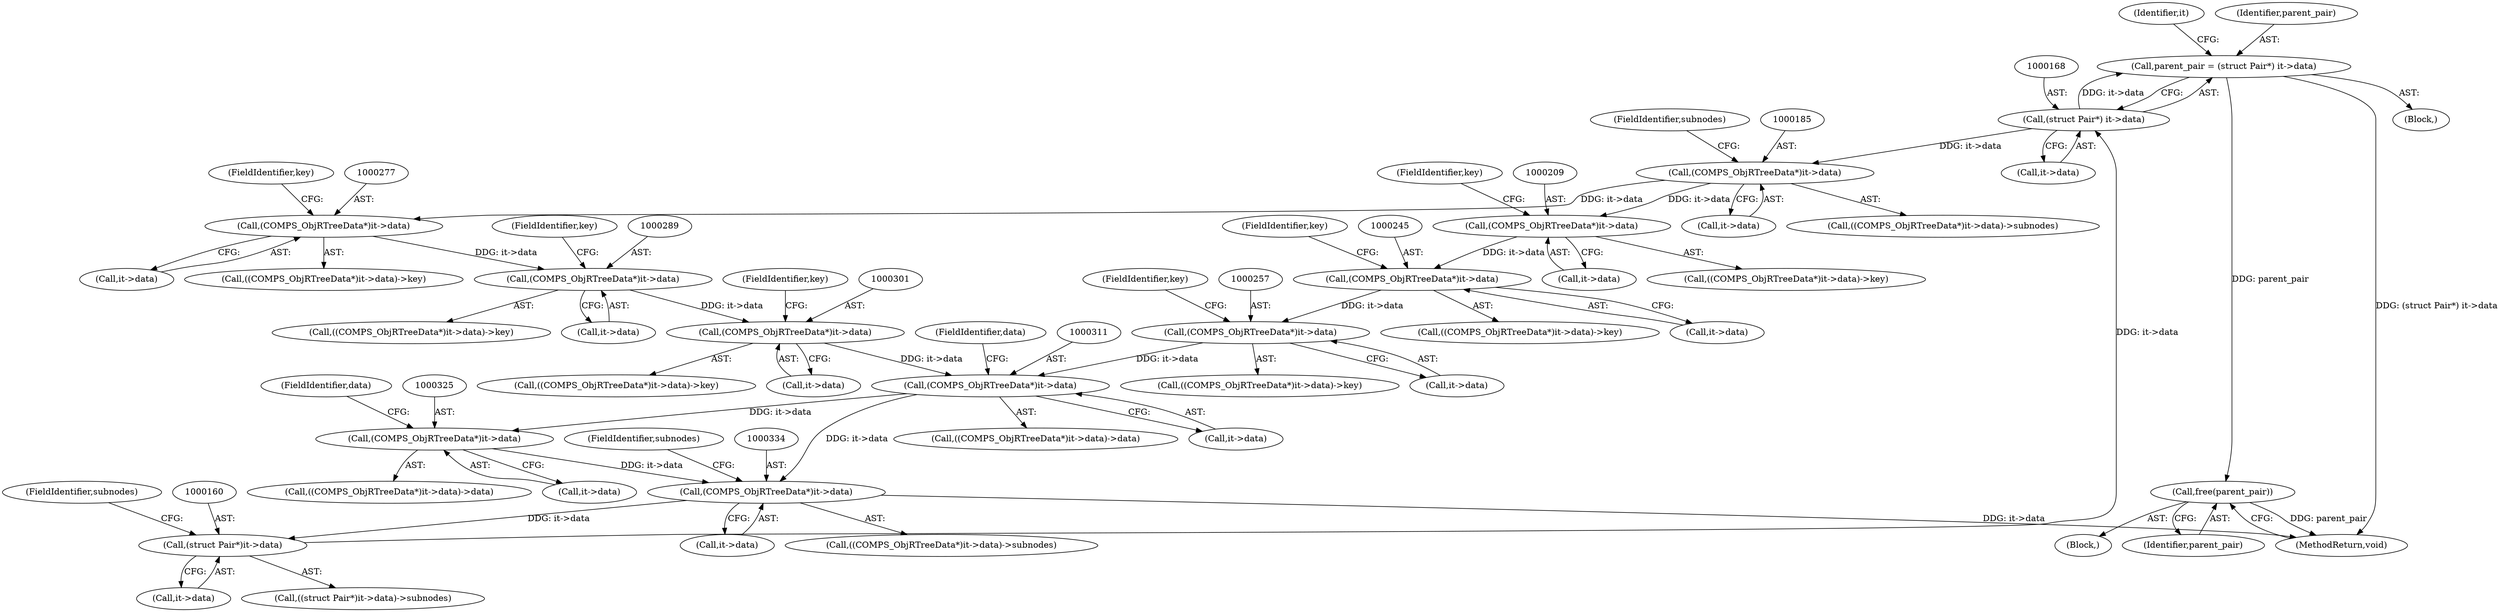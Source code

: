 digraph "0_libcomps_e3a5d056633677959ad924a51758876d415e7046_1@API" {
"1000357" [label="(Call,free(parent_pair))"];
"1000165" [label="(Call,parent_pair = (struct Pair*) it->data)"];
"1000167" [label="(Call,(struct Pair*) it->data)"];
"1000159" [label="(Call,(struct Pair*)it->data)"];
"1000333" [label="(Call,(COMPS_ObjRTreeData*)it->data)"];
"1000324" [label="(Call,(COMPS_ObjRTreeData*)it->data)"];
"1000310" [label="(Call,(COMPS_ObjRTreeData*)it->data)"];
"1000256" [label="(Call,(COMPS_ObjRTreeData*)it->data)"];
"1000244" [label="(Call,(COMPS_ObjRTreeData*)it->data)"];
"1000208" [label="(Call,(COMPS_ObjRTreeData*)it->data)"];
"1000184" [label="(Call,(COMPS_ObjRTreeData*)it->data)"];
"1000300" [label="(Call,(COMPS_ObjRTreeData*)it->data)"];
"1000288" [label="(Call,(COMPS_ObjRTreeData*)it->data)"];
"1000276" [label="(Call,(COMPS_ObjRTreeData*)it->data)"];
"1000167" [label="(Call,(struct Pair*) it->data)"];
"1000287" [label="(Call,((COMPS_ObjRTreeData*)it->data)->key)"];
"1000329" [label="(FieldIdentifier,data)"];
"1000276" [label="(Call,(COMPS_ObjRTreeData*)it->data)"];
"1000357" [label="(Call,free(parent_pair))"];
"1000161" [label="(Call,it->data)"];
"1000256" [label="(Call,(COMPS_ObjRTreeData*)it->data)"];
"1000261" [label="(FieldIdentifier,key)"];
"1000310" [label="(Call,(COMPS_ObjRTreeData*)it->data)"];
"1000309" [label="(Call,((COMPS_ObjRTreeData*)it->data)->data)"];
"1000249" [label="(FieldIdentifier,key)"];
"1000358" [label="(Identifier,parent_pair)"];
"1000173" [label="(Identifier,it)"];
"1000213" [label="(FieldIdentifier,key)"];
"1000243" [label="(Call,((COMPS_ObjRTreeData*)it->data)->key)"];
"1000186" [label="(Call,it->data)"];
"1000315" [label="(FieldIdentifier,data)"];
"1000290" [label="(Call,it->data)"];
"1000305" [label="(FieldIdentifier,key)"];
"1000293" [label="(FieldIdentifier,key)"];
"1000281" [label="(FieldIdentifier,key)"];
"1000165" [label="(Call,parent_pair = (struct Pair*) it->data)"];
"1000338" [label="(FieldIdentifier,subnodes)"];
"1000210" [label="(Call,it->data)"];
"1000278" [label="(Call,it->data)"];
"1000189" [label="(FieldIdentifier,subnodes)"];
"1000104" [label="(Block,)"];
"1000246" [label="(Call,it->data)"];
"1000183" [label="(Call,((COMPS_ObjRTreeData*)it->data)->subnodes)"];
"1000184" [label="(Call,(COMPS_ObjRTreeData*)it->data)"];
"1000335" [label="(Call,it->data)"];
"1000299" [label="(Call,((COMPS_ObjRTreeData*)it->data)->key)"];
"1000302" [label="(Call,it->data)"];
"1000333" [label="(Call,(COMPS_ObjRTreeData*)it->data)"];
"1000312" [label="(Call,it->data)"];
"1000158" [label="(Call,((struct Pair*)it->data)->subnodes)"];
"1000166" [label="(Identifier,parent_pair)"];
"1000288" [label="(Call,(COMPS_ObjRTreeData*)it->data)"];
"1000159" [label="(Call,(struct Pair*)it->data)"];
"1000255" [label="(Call,((COMPS_ObjRTreeData*)it->data)->key)"];
"1000359" [label="(MethodReturn,void)"];
"1000208" [label="(Call,(COMPS_ObjRTreeData*)it->data)"];
"1000323" [label="(Call,((COMPS_ObjRTreeData*)it->data)->data)"];
"1000300" [label="(Call,(COMPS_ObjRTreeData*)it->data)"];
"1000324" [label="(Call,(COMPS_ObjRTreeData*)it->data)"];
"1000244" [label="(Call,(COMPS_ObjRTreeData*)it->data)"];
"1000207" [label="(Call,((COMPS_ObjRTreeData*)it->data)->key)"];
"1000332" [label="(Call,((COMPS_ObjRTreeData*)it->data)->subnodes)"];
"1000169" [label="(Call,it->data)"];
"1000164" [label="(FieldIdentifier,subnodes)"];
"1000275" [label="(Call,((COMPS_ObjRTreeData*)it->data)->key)"];
"1000258" [label="(Call,it->data)"];
"1000145" [label="(Block,)"];
"1000326" [label="(Call,it->data)"];
"1000357" -> "1000104"  [label="AST: "];
"1000357" -> "1000358"  [label="CFG: "];
"1000358" -> "1000357"  [label="AST: "];
"1000359" -> "1000357"  [label="CFG: "];
"1000357" -> "1000359"  [label="DDG: parent_pair"];
"1000165" -> "1000357"  [label="DDG: parent_pair"];
"1000165" -> "1000145"  [label="AST: "];
"1000165" -> "1000167"  [label="CFG: "];
"1000166" -> "1000165"  [label="AST: "];
"1000167" -> "1000165"  [label="AST: "];
"1000173" -> "1000165"  [label="CFG: "];
"1000165" -> "1000359"  [label="DDG: (struct Pair*) it->data"];
"1000167" -> "1000165"  [label="DDG: it->data"];
"1000167" -> "1000169"  [label="CFG: "];
"1000168" -> "1000167"  [label="AST: "];
"1000169" -> "1000167"  [label="AST: "];
"1000159" -> "1000167"  [label="DDG: it->data"];
"1000167" -> "1000184"  [label="DDG: it->data"];
"1000159" -> "1000158"  [label="AST: "];
"1000159" -> "1000161"  [label="CFG: "];
"1000160" -> "1000159"  [label="AST: "];
"1000161" -> "1000159"  [label="AST: "];
"1000164" -> "1000159"  [label="CFG: "];
"1000333" -> "1000159"  [label="DDG: it->data"];
"1000333" -> "1000332"  [label="AST: "];
"1000333" -> "1000335"  [label="CFG: "];
"1000334" -> "1000333"  [label="AST: "];
"1000335" -> "1000333"  [label="AST: "];
"1000338" -> "1000333"  [label="CFG: "];
"1000333" -> "1000359"  [label="DDG: it->data"];
"1000324" -> "1000333"  [label="DDG: it->data"];
"1000310" -> "1000333"  [label="DDG: it->data"];
"1000324" -> "1000323"  [label="AST: "];
"1000324" -> "1000326"  [label="CFG: "];
"1000325" -> "1000324"  [label="AST: "];
"1000326" -> "1000324"  [label="AST: "];
"1000329" -> "1000324"  [label="CFG: "];
"1000310" -> "1000324"  [label="DDG: it->data"];
"1000310" -> "1000309"  [label="AST: "];
"1000310" -> "1000312"  [label="CFG: "];
"1000311" -> "1000310"  [label="AST: "];
"1000312" -> "1000310"  [label="AST: "];
"1000315" -> "1000310"  [label="CFG: "];
"1000256" -> "1000310"  [label="DDG: it->data"];
"1000300" -> "1000310"  [label="DDG: it->data"];
"1000256" -> "1000255"  [label="AST: "];
"1000256" -> "1000258"  [label="CFG: "];
"1000257" -> "1000256"  [label="AST: "];
"1000258" -> "1000256"  [label="AST: "];
"1000261" -> "1000256"  [label="CFG: "];
"1000244" -> "1000256"  [label="DDG: it->data"];
"1000244" -> "1000243"  [label="AST: "];
"1000244" -> "1000246"  [label="CFG: "];
"1000245" -> "1000244"  [label="AST: "];
"1000246" -> "1000244"  [label="AST: "];
"1000249" -> "1000244"  [label="CFG: "];
"1000208" -> "1000244"  [label="DDG: it->data"];
"1000208" -> "1000207"  [label="AST: "];
"1000208" -> "1000210"  [label="CFG: "];
"1000209" -> "1000208"  [label="AST: "];
"1000210" -> "1000208"  [label="AST: "];
"1000213" -> "1000208"  [label="CFG: "];
"1000184" -> "1000208"  [label="DDG: it->data"];
"1000184" -> "1000183"  [label="AST: "];
"1000184" -> "1000186"  [label="CFG: "];
"1000185" -> "1000184"  [label="AST: "];
"1000186" -> "1000184"  [label="AST: "];
"1000189" -> "1000184"  [label="CFG: "];
"1000184" -> "1000276"  [label="DDG: it->data"];
"1000300" -> "1000299"  [label="AST: "];
"1000300" -> "1000302"  [label="CFG: "];
"1000301" -> "1000300"  [label="AST: "];
"1000302" -> "1000300"  [label="AST: "];
"1000305" -> "1000300"  [label="CFG: "];
"1000288" -> "1000300"  [label="DDG: it->data"];
"1000288" -> "1000287"  [label="AST: "];
"1000288" -> "1000290"  [label="CFG: "];
"1000289" -> "1000288"  [label="AST: "];
"1000290" -> "1000288"  [label="AST: "];
"1000293" -> "1000288"  [label="CFG: "];
"1000276" -> "1000288"  [label="DDG: it->data"];
"1000276" -> "1000275"  [label="AST: "];
"1000276" -> "1000278"  [label="CFG: "];
"1000277" -> "1000276"  [label="AST: "];
"1000278" -> "1000276"  [label="AST: "];
"1000281" -> "1000276"  [label="CFG: "];
}
